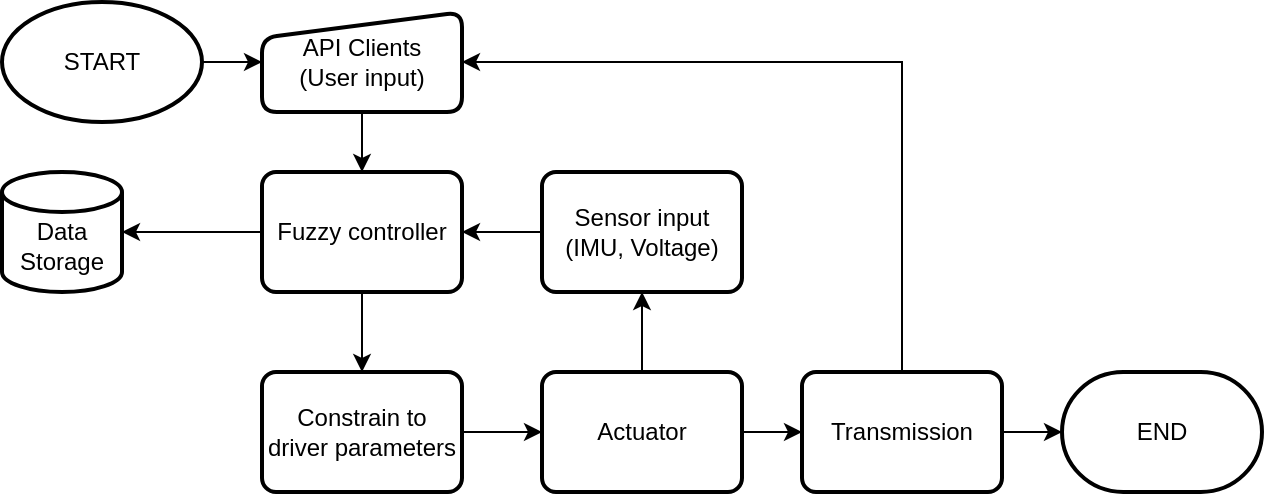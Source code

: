 <mxfile version="20.1.1" type="device"><diagram id="CSA-Tlg09lKTTeCMsE-i" name="Page-1"><mxGraphModel dx="723" dy="354" grid="1" gridSize="10" guides="1" tooltips="1" connect="1" arrows="1" fold="1" page="1" pageScale="1" pageWidth="850" pageHeight="1100" math="0" shadow="0"><root><mxCell id="0"/><mxCell id="1" parent="0"/><mxCell id="yKMCHryMmdsTuBhjN1UE-1" style="edgeStyle=orthogonalEdgeStyle;rounded=0;orthogonalLoop=1;jettySize=auto;html=1;entryX=1;entryY=0.5;entryDx=0;entryDy=0;entryPerimeter=0;" edge="1" parent="1" source="yKMCHryMmdsTuBhjN1UE-3" target="yKMCHryMmdsTuBhjN1UE-19"><mxGeometry relative="1" as="geometry"/></mxCell><mxCell id="yKMCHryMmdsTuBhjN1UE-2" style="edgeStyle=orthogonalEdgeStyle;rounded=0;orthogonalLoop=1;jettySize=auto;html=1;entryX=0.5;entryY=0;entryDx=0;entryDy=0;" edge="1" parent="1" source="yKMCHryMmdsTuBhjN1UE-3" target="yKMCHryMmdsTuBhjN1UE-10"><mxGeometry relative="1" as="geometry"/></mxCell><mxCell id="yKMCHryMmdsTuBhjN1UE-3" value="Fuzzy controller" style="rounded=1;whiteSpace=wrap;html=1;absoluteArcSize=1;arcSize=14;strokeWidth=2;" vertex="1" parent="1"><mxGeometry x="330" y="120" width="100" height="60" as="geometry"/></mxCell><mxCell id="yKMCHryMmdsTuBhjN1UE-4" value="END" style="strokeWidth=2;html=1;shape=mxgraph.flowchart.terminator;whiteSpace=wrap;" vertex="1" parent="1"><mxGeometry x="730" y="220" width="100" height="60" as="geometry"/></mxCell><mxCell id="yKMCHryMmdsTuBhjN1UE-5" value="" style="edgeStyle=orthogonalEdgeStyle;rounded=0;orthogonalLoop=1;jettySize=auto;html=1;" edge="1" parent="1" source="yKMCHryMmdsTuBhjN1UE-6" target="yKMCHryMmdsTuBhjN1UE-8"><mxGeometry relative="1" as="geometry"/></mxCell><mxCell id="yKMCHryMmdsTuBhjN1UE-6" value="START" style="strokeWidth=2;html=1;shape=mxgraph.flowchart.start_1;whiteSpace=wrap;" vertex="1" parent="1"><mxGeometry x="200" y="35" width="100" height="60" as="geometry"/></mxCell><mxCell id="yKMCHryMmdsTuBhjN1UE-7" style="edgeStyle=orthogonalEdgeStyle;rounded=0;orthogonalLoop=1;jettySize=auto;html=1;entryX=0.5;entryY=0;entryDx=0;entryDy=0;" edge="1" parent="1" source="yKMCHryMmdsTuBhjN1UE-8" target="yKMCHryMmdsTuBhjN1UE-3"><mxGeometry relative="1" as="geometry"/></mxCell><mxCell id="yKMCHryMmdsTuBhjN1UE-8" value="API Clients&lt;br&gt;(User input)" style="html=1;strokeWidth=2;shape=manualInput;whiteSpace=wrap;rounded=1;size=13;arcSize=15;" vertex="1" parent="1"><mxGeometry x="330" y="40" width="100" height="50" as="geometry"/></mxCell><mxCell id="yKMCHryMmdsTuBhjN1UE-20" value="" style="edgeStyle=orthogonalEdgeStyle;rounded=0;orthogonalLoop=1;jettySize=auto;html=1;" edge="1" parent="1" source="yKMCHryMmdsTuBhjN1UE-10" target="yKMCHryMmdsTuBhjN1UE-15"><mxGeometry relative="1" as="geometry"/></mxCell><mxCell id="yKMCHryMmdsTuBhjN1UE-10" value="Constrain to driver parameters" style="rounded=1;whiteSpace=wrap;html=1;absoluteArcSize=1;arcSize=14;strokeWidth=2;" vertex="1" parent="1"><mxGeometry x="330" y="220" width="100" height="60" as="geometry"/></mxCell><mxCell id="yKMCHryMmdsTuBhjN1UE-11" value="" style="edgeStyle=orthogonalEdgeStyle;rounded=0;orthogonalLoop=1;jettySize=auto;html=1;" edge="1" parent="1" source="yKMCHryMmdsTuBhjN1UE-12" target="yKMCHryMmdsTuBhjN1UE-3"><mxGeometry relative="1" as="geometry"/></mxCell><mxCell id="yKMCHryMmdsTuBhjN1UE-12" value="Sensor input&lt;br&gt;(IMU, Voltage)" style="rounded=1;whiteSpace=wrap;html=1;absoluteArcSize=1;arcSize=14;strokeWidth=2;" vertex="1" parent="1"><mxGeometry x="470" y="120" width="100" height="60" as="geometry"/></mxCell><mxCell id="yKMCHryMmdsTuBhjN1UE-21" value="" style="edgeStyle=orthogonalEdgeStyle;rounded=0;orthogonalLoop=1;jettySize=auto;html=1;" edge="1" parent="1" source="yKMCHryMmdsTuBhjN1UE-15" target="yKMCHryMmdsTuBhjN1UE-18"><mxGeometry relative="1" as="geometry"/></mxCell><mxCell id="yKMCHryMmdsTuBhjN1UE-23" value="" style="edgeStyle=orthogonalEdgeStyle;rounded=0;orthogonalLoop=1;jettySize=auto;html=1;" edge="1" parent="1" source="yKMCHryMmdsTuBhjN1UE-15" target="yKMCHryMmdsTuBhjN1UE-12"><mxGeometry relative="1" as="geometry"/></mxCell><mxCell id="yKMCHryMmdsTuBhjN1UE-15" value="Actuator" style="rounded=1;whiteSpace=wrap;html=1;absoluteArcSize=1;arcSize=14;strokeWidth=2;" vertex="1" parent="1"><mxGeometry x="470" y="220" width="100" height="60" as="geometry"/></mxCell><mxCell id="yKMCHryMmdsTuBhjN1UE-22" style="edgeStyle=orthogonalEdgeStyle;rounded=0;orthogonalLoop=1;jettySize=auto;html=1;entryX=1;entryY=0.5;entryDx=0;entryDy=0;exitX=0.5;exitY=0;exitDx=0;exitDy=0;" edge="1" parent="1" source="yKMCHryMmdsTuBhjN1UE-18" target="yKMCHryMmdsTuBhjN1UE-8"><mxGeometry relative="1" as="geometry"><Array as="points"><mxPoint x="650" y="65"/></Array></mxGeometry></mxCell><mxCell id="yKMCHryMmdsTuBhjN1UE-25" style="edgeStyle=orthogonalEdgeStyle;rounded=0;orthogonalLoop=1;jettySize=auto;html=1;entryX=0;entryY=0.5;entryDx=0;entryDy=0;entryPerimeter=0;" edge="1" parent="1" source="yKMCHryMmdsTuBhjN1UE-18" target="yKMCHryMmdsTuBhjN1UE-4"><mxGeometry relative="1" as="geometry"/></mxCell><mxCell id="yKMCHryMmdsTuBhjN1UE-18" value="Transmission" style="rounded=1;whiteSpace=wrap;html=1;absoluteArcSize=1;arcSize=14;strokeWidth=2;" vertex="1" parent="1"><mxGeometry x="600" y="220" width="100" height="60" as="geometry"/></mxCell><mxCell id="yKMCHryMmdsTuBhjN1UE-19" value="&lt;br&gt;Data&lt;br&gt;Storage" style="strokeWidth=2;html=1;shape=mxgraph.flowchart.database;whiteSpace=wrap;" vertex="1" parent="1"><mxGeometry x="200" y="120" width="60" height="60" as="geometry"/></mxCell></root></mxGraphModel></diagram></mxfile>